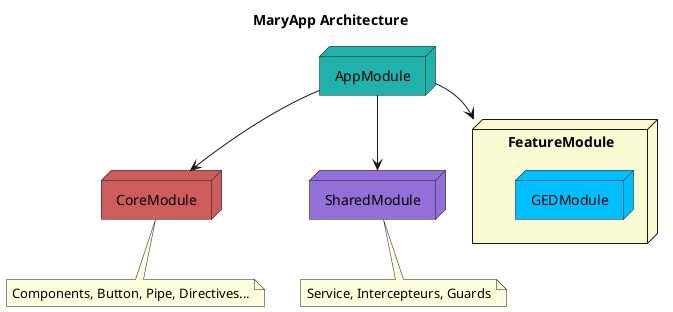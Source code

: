 @startuml
skinparam NodeBackgroundColor DeepSkyBlue 

title MaryApp Architecture

/' Nodes '/
node  AppModule #LightSeaGreen
node CoreModule #IndianRed
note bottom : Components, Button, Pipe, Directives...
node SharedModule #MediumPurple
note bottom : Service, Intercepteurs, Guards
node FeatureModule #LightGoldenRodYellow { 
    node GEDModule
}

/' Relations '/
AppModule --> CoreModule
AppModule --> SharedModule
AppModule --> FeatureModule


@enduml